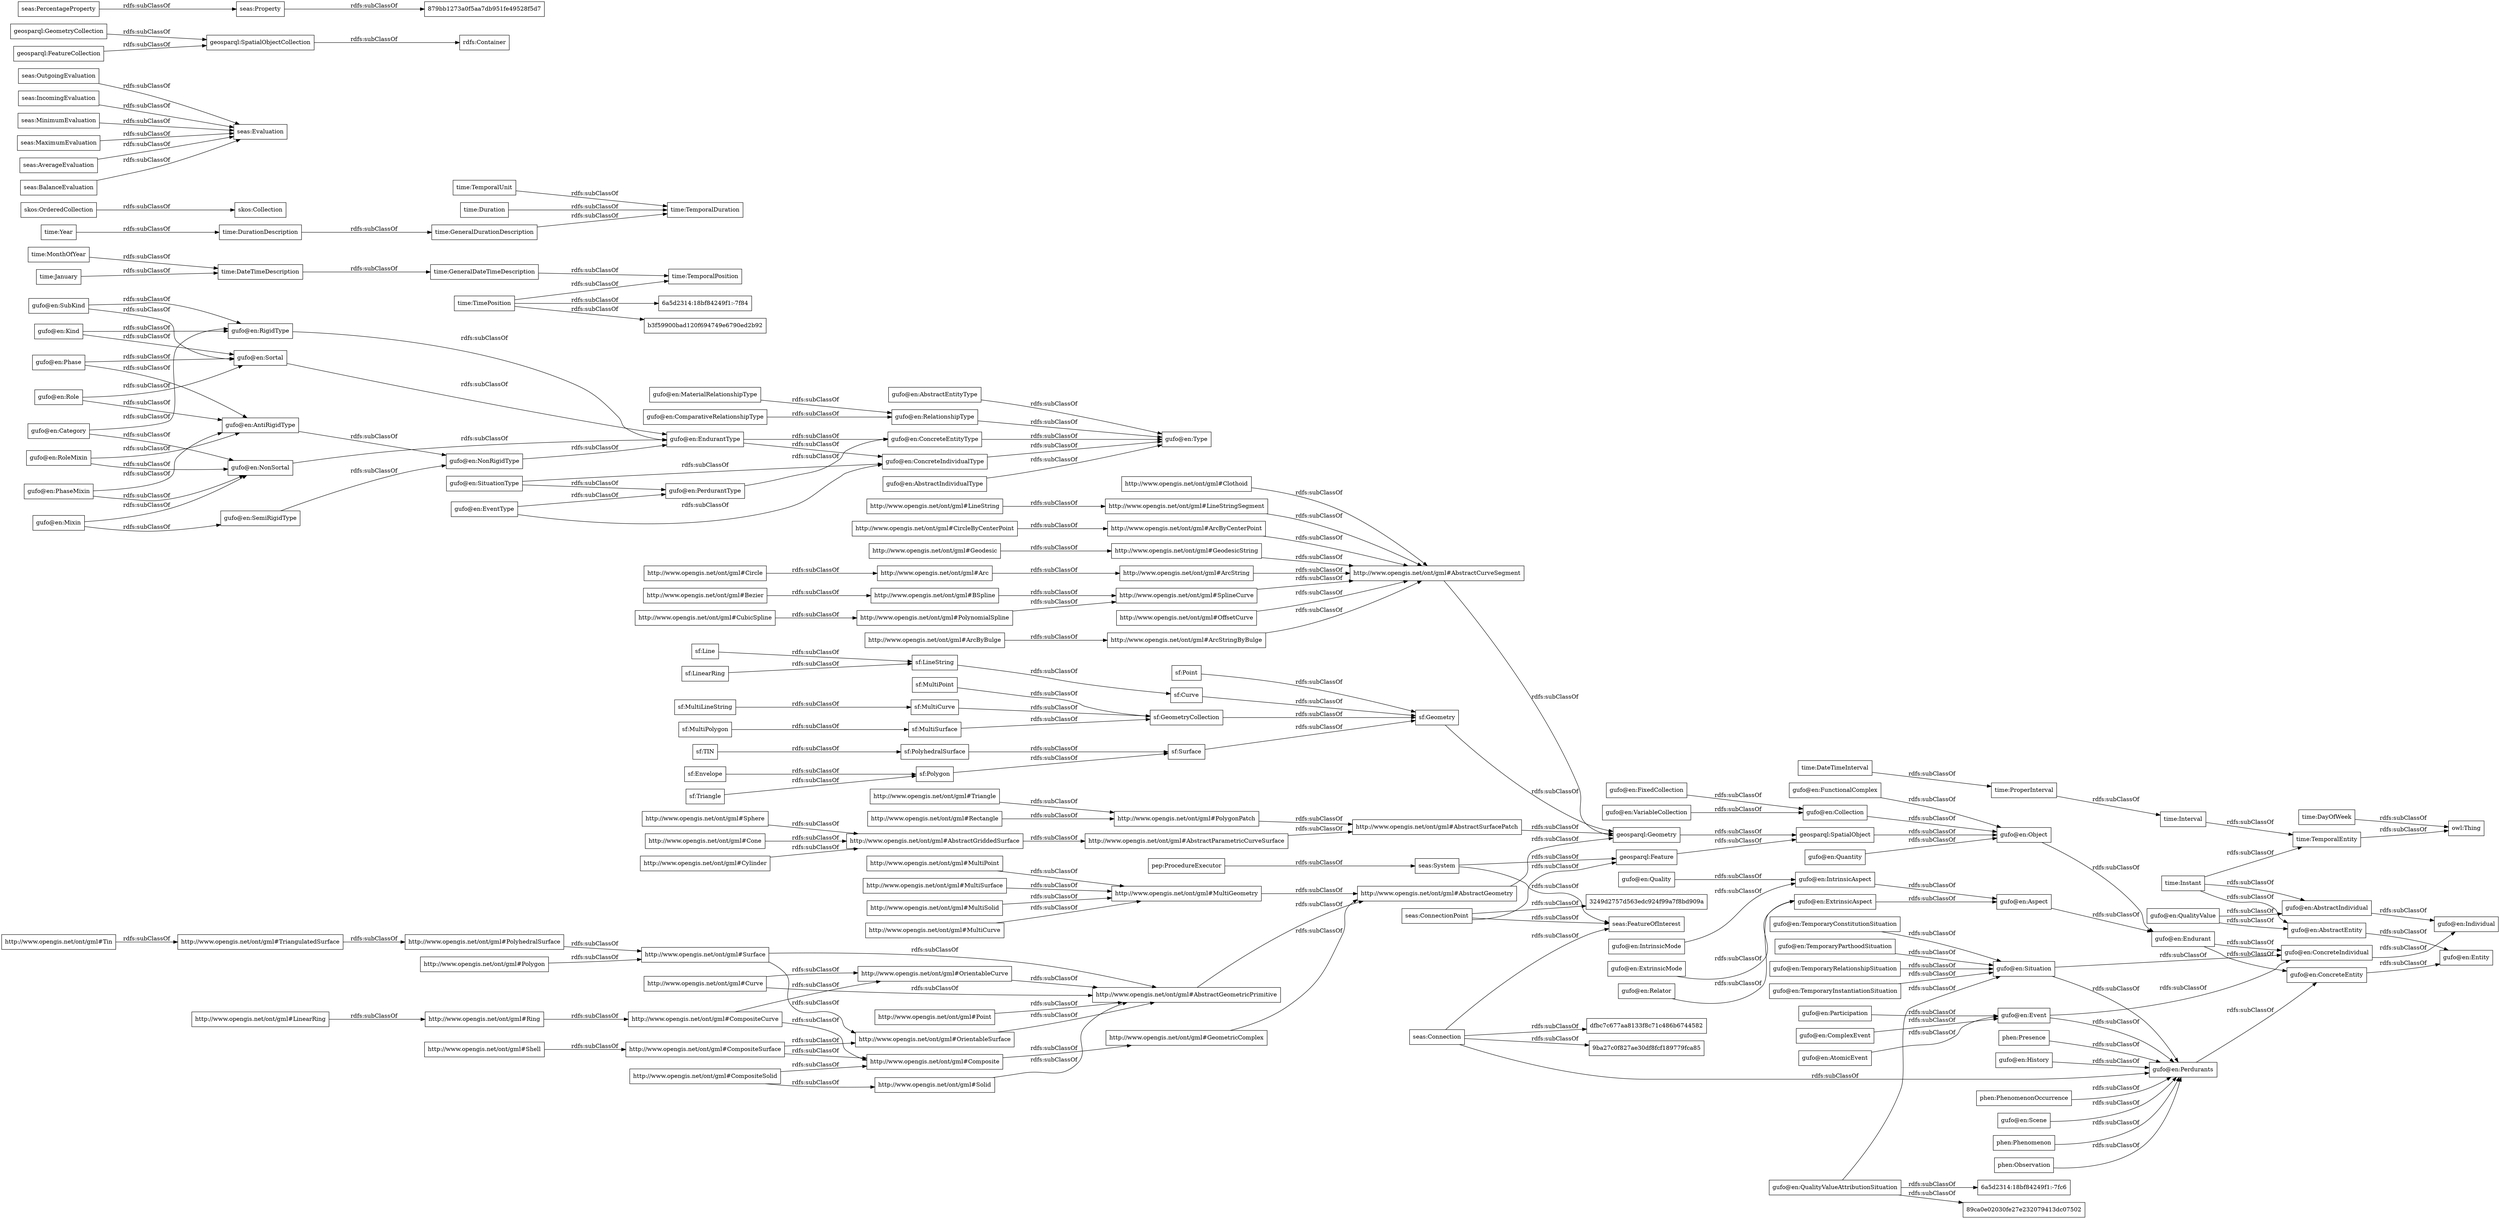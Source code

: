 digraph ar2dtool_diagram { 
rankdir=LR;
size="1000"
node [shape = rectangle, color="black"]; "time:DateTimeInterval" "http://www.opengis.net/ont/gml#MultiSurface" "gufo@en:Category" "gufo@en:History" "http://www.opengis.net/ont/gml#CompositeSurface" "http://www.opengis.net/ont/gml#Triangle" "http://www.opengis.net/ont/gml#MultiSolid" "gufo@en:Quality" "http://www.opengis.net/ont/gml#Cylinder" "time:MonthOfYear" "time:TimePosition" "time:GeneralDateTimeDescription" "gufo@en:Situation" "gufo@en:Sortal" "time:DayOfWeek" "http://www.opengis.net/ont/gml#Surface" "gufo@en:QualityValueAttributionSituation" "time:TemporalUnit" "time:ProperInterval" "http://www.opengis.net/ont/gml#TriangulatedSurface" "gufo@en:SubKind" "http://www.opengis.net/ont/gml#Composite" "gufo@en:Scene" "gufo@en:ComparativeRelationshipType" "http://www.opengis.net/ont/gml#CompositeCurve" "http://www.opengis.net/ont/gml#PolyhedralSurface" "http://www.opengis.net/ont/gml#ArcString" "gufo@en:TemporaryInstantiationSituation" "gufo@en:ConcreteEntity" "http://www.opengis.net/ont/gml#MultiGeometry" "time:Instant" "gufo@en:AbstractEntity" "http://www.opengis.net/ont/gml#Tin" "gufo@en:AtomicEvent" "phen:Phenomenon" "seas:Connection" "http://www.opengis.net/ont/gml#SplineCurve" "http://www.opengis.net/ont/gml#MultiCurve" "gufo@en:AbstractEntityType" "6a5d2314:18bf84249f1:-7fc6" "gufo@en:Type" "http://www.opengis.net/ont/gml#OffsetCurve" "http://www.opengis.net/ont/gml#Circle" "http://www.opengis.net/ont/gml#AbstractGriddedSurface" "gufo@en:TemporaryConstitutionSituation" "gufo@en:Phase" "gufo@en:QualityValue" "gufo@en:NonRigidType" "gufo@en:Quantity" "http://www.opengis.net/ont/gml#ArcStringByBulge" "gufo@en:Perdurants" "gufo@en:Kind" "http://www.opengis.net/ont/gml#Geodesic" "gufo@en:Endurant" "gufo@en:TemporaryParthoodSituation" "gufo@en:PhaseMixin" "6a5d2314:18bf84249f1:-7f84" "seas:System" "http://www.opengis.net/ont/gml#AbstractSurfacePatch" "gufo@en:RelationshipType" "gufo@en:NonSortal" "time:TemporalDuration" "seas:ConnectionPoint" "gufo@en:AntiRigidType" "gufo@en:SituationType" "gufo@en:PerdurantType" "gufo@en:Participation" "time:Duration" "gufo@en:RoleMixin" "http://www.opengis.net/ont/gml#Ring" "gufo@en:ExtrinsicMode" "http://www.opengis.net/ont/gml#PolygonPatch" "http://www.opengis.net/ont/gml#LineString" "http://www.opengis.net/ont/gml#AbstractGeometricPrimitive" "http://www.opengis.net/ont/gml#OrientableCurve" "http://www.opengis.net/ont/gml#Clothoid" "http://www.opengis.net/ont/gml#Curve" "http://www.opengis.net/ont/gml#Arc" "gufo@en:ConcreteEntityType" "http://www.opengis.net/ont/gml#Polygon" "gufo@en:IntrinsicMode" "http://www.opengis.net/ont/gml#Shell" "gufo@en:Role" "http://www.opengis.net/ont/gml#Sphere" "gufo@en:EventType" "time:GeneralDurationDescription" "gufo@en:FixedCollection" "http://www.opengis.net/ont/gml#AbstractParametricCurveSurface" "geosparql:SpatialObject" "gufo@en:ComplexEvent" "http://www.opengis.net/ont/gml#Cone" "gufo@en:ExtrinsicAspect" "skos:Collection" "gufo@en:RigidType" "http://www.opengis.net/ont/gml#GeometricComplex" "http://www.opengis.net/ont/gml#CubicSpline" "http://www.opengis.net/ont/gml#ArcByBulge" "gufo@en:FunctionalComplex" "time:DurationDescription" "time:TemporalEntity" "gufo@en:Entity" "http://www.opengis.net/ont/gml#PolynomialSpline" "gufo@en:Collection" "http://www.opengis.net/ont/gml#Solid" "gufo@en:VariableCollection" "gufo@en:Mixin" "time:DateTimeDescription" "gufo@en:MaterialRelationshipType" "http://www.opengis.net/ont/gml#LineStringSegment" "skos:OrderedCollection" "phen:Presence" "gufo@en:EndurantType" "geosparql:Geometry" "http://www.opengis.net/ont/gml#AbstractGeometry" "http://www.opengis.net/ont/gml#Rectangle" "gufo@en:IntrinsicAspect" "gufo@en:Object" "gufo@en:Aspect" "http://www.opengis.net/ont/gml#BSpline" "time:Year" "time:TemporalPosition" "http://www.opengis.net/ont/gml#Point" "geosparql:Feature" "http://www.opengis.net/ont/gml#CircleByCenterPoint" "gufo@en:Event" "http://www.opengis.net/ont/gml#Bezier" "http://www.opengis.net/ont/gml#LinearRing" "gufo@en:Relator" "http://www.opengis.net/ont/gml#ArcByCenterPoint" "http://www.opengis.net/ont/gml#MultiPoint" "http://www.opengis.net/ont/gml#OrientableSurface" "http://www.opengis.net/ont/gml#GeodesicString" "phen:PhenomenonOccurrence" "phen:Observation" "http://www.opengis.net/ont/gml#AbstractCurveSegment" "http://www.opengis.net/ont/gml#CompositeSolid" "time:Interval" "gufo@en:TemporaryRelationshipSituation" "gufo@en:SemiRigidType" "seas:OutgoingEvaluation" "seas:IncomingEvaluation" "sf:Geometry" "sf:MultiCurve" "sf:Line" "sf:PolyhedralSurface" "sf:Triangle" "sf:Point" "sf:TIN" "sf:MultiPolygon" "sf:Curve" "sf:MultiSurface" "sf:Envelope" "sf:MultiLineString" "sf:LinearRing" "sf:Polygon" "sf:MultiPoint" "sf:LineString" "sf:GeometryCollection" "sf:Surface" "gufo@en:ConcreteIndividualType" "gufo@en:AbstractIndividual" "gufo@en:Individual" "gufo@en:AbstractIndividualType" "89ca0e02030fe27e232079413dc07502" "gufo@en:ConcreteIndividual" "time:January" "b3f59900bad120f694749e6790ed2b92" "geosparql:SpatialObjectCollection" "geosparql:GeometryCollection" "geosparql:FeatureCollection" "seas:MinimumEvaluation" "seas:MaximumEvaluation" "seas:AverageEvaluation" "seas:Evaluation" "seas:PercentageProperty" "seas:Property" "seas:FeatureOfInterest" ; /*classes style*/
	"time:Year" -> "time:DurationDescription" [ label = "rdfs:subClassOf" ];
	"gufo@en:QualityValue" -> "gufo@en:AbstractEntity" [ label = "rdfs:subClassOf" ];
	"gufo@en:QualityValue" -> "gufo@en:AbstractIndividual" [ label = "rdfs:subClassOf" ];
	"time:Instant" -> "gufo@en:AbstractEntity" [ label = "rdfs:subClassOf" ];
	"time:Instant" -> "time:TemporalEntity" [ label = "rdfs:subClassOf" ];
	"time:Instant" -> "gufo@en:AbstractIndividual" [ label = "rdfs:subClassOf" ];
	"http://www.opengis.net/ont/gml#GeometricComplex" -> "http://www.opengis.net/ont/gml#AbstractGeometry" [ label = "rdfs:subClassOf" ];
	"sf:MultiPolygon" -> "sf:MultiSurface" [ label = "rdfs:subClassOf" ];
	"seas:AverageEvaluation" -> "seas:Evaluation" [ label = "rdfs:subClassOf" ];
	"sf:MultiPoint" -> "sf:GeometryCollection" [ label = "rdfs:subClassOf" ];
	"http://www.opengis.net/ont/gml#GeodesicString" -> "http://www.opengis.net/ont/gml#AbstractCurveSegment" [ label = "rdfs:subClassOf" ];
	"http://www.opengis.net/ont/gml#ArcStringByBulge" -> "http://www.opengis.net/ont/gml#AbstractCurveSegment" [ label = "rdfs:subClassOf" ];
	"http://www.opengis.net/ont/gml#Solid" -> "http://www.opengis.net/ont/gml#AbstractGeometricPrimitive" [ label = "rdfs:subClassOf" ];
	"gufo@en:Quality" -> "gufo@en:IntrinsicAspect" [ label = "rdfs:subClassOf" ];
	"sf:LineString" -> "sf:Curve" [ label = "rdfs:subClassOf" ];
	"seas:MaximumEvaluation" -> "seas:Evaluation" [ label = "rdfs:subClassOf" ];
	"geosparql:SpatialObject" -> "gufo@en:Object" [ label = "rdfs:subClassOf" ];
	"http://www.opengis.net/ont/gml#CompositeSurface" -> "http://www.opengis.net/ont/gml#OrientableSurface" [ label = "rdfs:subClassOf" ];
	"http://www.opengis.net/ont/gml#CompositeSurface" -> "http://www.opengis.net/ont/gml#Composite" [ label = "rdfs:subClassOf" ];
	"skos:OrderedCollection" -> "skos:Collection" [ label = "rdfs:subClassOf" ];
	"http://www.opengis.net/ont/gml#Tin" -> "http://www.opengis.net/ont/gml#TriangulatedSurface" [ label = "rdfs:subClassOf" ];
	"gufo@en:TemporaryInstantiationSituation" -> "gufo@en:Situation" [ label = "rdfs:subClassOf" ];
	"time:DayOfWeek" -> "owl:Thing" [ label = "rdfs:subClassOf" ];
	"http://www.opengis.net/ont/gml#Geodesic" -> "http://www.opengis.net/ont/gml#GeodesicString" [ label = "rdfs:subClassOf" ];
	"time:Interval" -> "time:TemporalEntity" [ label = "rdfs:subClassOf" ];
	"http://www.opengis.net/ont/gml#Point" -> "http://www.opengis.net/ont/gml#AbstractGeometricPrimitive" [ label = "rdfs:subClassOf" ];
	"sf:Curve" -> "sf:Geometry" [ label = "rdfs:subClassOf" ];
	"gufo@en:Scene" -> "gufo@en:Perdurants" [ label = "rdfs:subClassOf" ];
	"http://www.opengis.net/ont/gml#AbstractSurfacePatch" -> "geosparql:Geometry" [ label = "rdfs:subClassOf" ];
	"gufo@en:ComplexEvent" -> "gufo@en:Event" [ label = "rdfs:subClassOf" ];
	"phen:PhenomenonOccurrence" -> "gufo@en:Perdurants" [ label = "rdfs:subClassOf" ];
	"http://www.opengis.net/ont/gml#Polygon" -> "http://www.opengis.net/ont/gml#Surface" [ label = "rdfs:subClassOf" ];
	"http://www.opengis.net/ont/gml#BSpline" -> "http://www.opengis.net/ont/gml#SplineCurve" [ label = "rdfs:subClassOf" ];
	"sf:Surface" -> "sf:Geometry" [ label = "rdfs:subClassOf" ];
	"seas:Connection" -> "gufo@en:Perdurants" [ label = "rdfs:subClassOf" ];
	"seas:Connection" -> "dfbc7c677aa8133f8c71c486b6744582" [ label = "rdfs:subClassOf" ];
	"seas:Connection" -> "9ba27c0f827ae30df8fcf189779fca85" [ label = "rdfs:subClassOf" ];
	"seas:Connection" -> "seas:FeatureOfInterest" [ label = "rdfs:subClassOf" ];
	"http://www.opengis.net/ont/gml#Circle" -> "http://www.opengis.net/ont/gml#Arc" [ label = "rdfs:subClassOf" ];
	"gufo@en:QualityValueAttributionSituation" -> "gufo@en:Situation" [ label = "rdfs:subClassOf" ];
	"gufo@en:QualityValueAttributionSituation" -> "6a5d2314:18bf84249f1:-7fc6" [ label = "rdfs:subClassOf" ];
	"gufo@en:QualityValueAttributionSituation" -> "89ca0e02030fe27e232079413dc07502" [ label = "rdfs:subClassOf" ];
	"time:DateTimeInterval" -> "time:ProperInterval" [ label = "rdfs:subClassOf" ];
	"seas:Property" -> "879bb1273a0f5aa7db951fe49528f5d7" [ label = "rdfs:subClassOf" ];
	"http://www.opengis.net/ont/gml#MultiSurface" -> "http://www.opengis.net/ont/gml#MultiGeometry" [ label = "rdfs:subClassOf" ];
	"time:GeneralDateTimeDescription" -> "time:TemporalPosition" [ label = "rdfs:subClassOf" ];
	"sf:MultiCurve" -> "sf:GeometryCollection" [ label = "rdfs:subClassOf" ];
	"gufo@en:IntrinsicAspect" -> "gufo@en:Aspect" [ label = "rdfs:subClassOf" ];
	"http://www.opengis.net/ont/gml#CircleByCenterPoint" -> "http://www.opengis.net/ont/gml#ArcByCenterPoint" [ label = "rdfs:subClassOf" ];
	"http://www.opengis.net/ont/gml#AbstractGeometricPrimitive" -> "http://www.opengis.net/ont/gml#AbstractGeometry" [ label = "rdfs:subClassOf" ];
	"sf:PolyhedralSurface" -> "sf:Surface" [ label = "rdfs:subClassOf" ];
	"time:MonthOfYear" -> "time:DateTimeDescription" [ label = "rdfs:subClassOf" ];
	"sf:Envelope" -> "sf:Polygon" [ label = "rdfs:subClassOf" ];
	"http://www.opengis.net/ont/gml#MultiPoint" -> "http://www.opengis.net/ont/gml#MultiGeometry" [ label = "rdfs:subClassOf" ];
	"gufo@en:Relator" -> "gufo@en:ExtrinsicAspect" [ label = "rdfs:subClassOf" ];
	"gufo@en:EventType" -> "gufo@en:PerdurantType" [ label = "rdfs:subClassOf" ];
	"gufo@en:EventType" -> "gufo@en:ConcreteIndividualType" [ label = "rdfs:subClassOf" ];
	"http://www.opengis.net/ont/gml#PolygonPatch" -> "http://www.opengis.net/ont/gml#AbstractSurfacePatch" [ label = "rdfs:subClassOf" ];
	"gufo@en:Quantity" -> "gufo@en:Object" [ label = "rdfs:subClassOf" ];
	"gufo@en:TemporaryConstitutionSituation" -> "gufo@en:Situation" [ label = "rdfs:subClassOf" ];
	"http://www.opengis.net/ont/gml#Rectangle" -> "http://www.opengis.net/ont/gml#PolygonPatch" [ label = "rdfs:subClassOf" ];
	"gufo@en:AbstractEntity" -> "gufo@en:Entity" [ label = "rdfs:subClassOf" ];
	"time:DateTimeDescription" -> "time:GeneralDateTimeDescription" [ label = "rdfs:subClassOf" ];
	"time:ProperInterval" -> "time:Interval" [ label = "rdfs:subClassOf" ];
	"http://www.opengis.net/ont/gml#LineString" -> "http://www.opengis.net/ont/gml#LineStringSegment" [ label = "rdfs:subClassOf" ];
	"http://www.opengis.net/ont/gml#AbstractParametricCurveSurface" -> "http://www.opengis.net/ont/gml#AbstractSurfacePatch" [ label = "rdfs:subClassOf" ];
	"http://www.opengis.net/ont/gml#Sphere" -> "http://www.opengis.net/ont/gml#AbstractGriddedSurface" [ label = "rdfs:subClassOf" ];
	"http://www.opengis.net/ont/gml#PolynomialSpline" -> "http://www.opengis.net/ont/gml#SplineCurve" [ label = "rdfs:subClassOf" ];
	"gufo@en:ComparativeRelationshipType" -> "gufo@en:RelationshipType" [ label = "rdfs:subClassOf" ];
	"gufo@en:NonSortal" -> "gufo@en:EndurantType" [ label = "rdfs:subClassOf" ];
	"gufo@en:Phase" -> "gufo@en:Sortal" [ label = "rdfs:subClassOf" ];
	"gufo@en:Phase" -> "gufo@en:AntiRigidType" [ label = "rdfs:subClassOf" ];
	"http://www.opengis.net/ont/gml#AbstractGriddedSurface" -> "http://www.opengis.net/ont/gml#AbstractParametricCurveSurface" [ label = "rdfs:subClassOf" ];
	"gufo@en:PerdurantType" -> "gufo@en:ConcreteEntityType" [ label = "rdfs:subClassOf" ];
	"seas:ConnectionPoint" -> "geosparql:Feature" [ label = "rdfs:subClassOf" ];
	"seas:ConnectionPoint" -> "3249d2757d563edc924f99a7f8bd909a" [ label = "rdfs:subClassOf" ];
	"seas:ConnectionPoint" -> "seas:FeatureOfInterest" [ label = "rdfs:subClassOf" ];
	"http://www.opengis.net/ont/gml#AbstractGeometry" -> "geosparql:Geometry" [ label = "rdfs:subClassOf" ];
	"gufo@en:FunctionalComplex" -> "gufo@en:Object" [ label = "rdfs:subClassOf" ];
	"gufo@en:AtomicEvent" -> "gufo@en:Event" [ label = "rdfs:subClassOf" ];
	"http://www.opengis.net/ont/gml#Clothoid" -> "http://www.opengis.net/ont/gml#AbstractCurveSegment" [ label = "rdfs:subClassOf" ];
	"http://www.opengis.net/ont/gml#Ring" -> "http://www.opengis.net/ont/gml#CompositeCurve" [ label = "rdfs:subClassOf" ];
	"gufo@en:Endurant" -> "gufo@en:ConcreteEntity" [ label = "rdfs:subClassOf" ];
	"gufo@en:Endurant" -> "gufo@en:ConcreteIndividual" [ label = "rdfs:subClassOf" ];
	"http://www.opengis.net/ont/gml#Cylinder" -> "http://www.opengis.net/ont/gml#AbstractGriddedSurface" [ label = "rdfs:subClassOf" ];
	"gufo@en:Collection" -> "gufo@en:Object" [ label = "rdfs:subClassOf" ];
	"gufo@en:History" -> "gufo@en:Perdurants" [ label = "rdfs:subClassOf" ];
	"gufo@en:Event" -> "gufo@en:Perdurants" [ label = "rdfs:subClassOf" ];
	"gufo@en:Event" -> "gufo@en:ConcreteIndividual" [ label = "rdfs:subClassOf" ];
	"http://www.opengis.net/ont/gml#MultiGeometry" -> "http://www.opengis.net/ont/gml#AbstractGeometry" [ label = "rdfs:subClassOf" ];
	"http://www.opengis.net/ont/gml#PolyhedralSurface" -> "http://www.opengis.net/ont/gml#Surface" [ label = "rdfs:subClassOf" ];
	"gufo@en:Aspect" -> "gufo@en:Endurant" [ label = "rdfs:subClassOf" ];
	"http://www.opengis.net/ont/gml#LineStringSegment" -> "http://www.opengis.net/ont/gml#AbstractCurveSegment" [ label = "rdfs:subClassOf" ];
	"time:GeneralDurationDescription" -> "time:TemporalDuration" [ label = "rdfs:subClassOf" ];
	"pep:ProcedureExecutor" -> "seas:System" [ label = "rdfs:subClassOf" ];
	"gufo@en:EndurantType" -> "gufo@en:ConcreteEntityType" [ label = "rdfs:subClassOf" ];
	"gufo@en:EndurantType" -> "gufo@en:ConcreteIndividualType" [ label = "rdfs:subClassOf" ];
	"gufo@en:SituationType" -> "gufo@en:PerdurantType" [ label = "rdfs:subClassOf" ];
	"gufo@en:SituationType" -> "gufo@en:ConcreteIndividualType" [ label = "rdfs:subClassOf" ];
	"http://www.opengis.net/ont/gml#MultiCurve" -> "http://www.opengis.net/ont/gml#MultiGeometry" [ label = "rdfs:subClassOf" ];
	"gufo@en:AbstractIndividualType" -> "gufo@en:Type" [ label = "rdfs:subClassOf" ];
	"http://www.opengis.net/ont/gml#SplineCurve" -> "http://www.opengis.net/ont/gml#AbstractCurveSegment" [ label = "rdfs:subClassOf" ];
	"http://www.opengis.net/ont/gml#Cone" -> "http://www.opengis.net/ont/gml#AbstractGriddedSurface" [ label = "rdfs:subClassOf" ];
	"http://www.opengis.net/ont/gml#OrientableSurface" -> "http://www.opengis.net/ont/gml#AbstractGeometricPrimitive" [ label = "rdfs:subClassOf" ];
	"phen:Observation" -> "gufo@en:Perdurants" [ label = "rdfs:subClassOf" ];
	"seas:BalanceEvaluation" -> "seas:Evaluation" [ label = "rdfs:subClassOf" ];
	"gufo@en:NonRigidType" -> "gufo@en:EndurantType" [ label = "rdfs:subClassOf" ];
	"time:TemporalUnit" -> "time:TemporalDuration" [ label = "rdfs:subClassOf" ];
	"gufo@en:Situation" -> "gufo@en:Perdurants" [ label = "rdfs:subClassOf" ];
	"gufo@en:Situation" -> "gufo@en:ConcreteIndividual" [ label = "rdfs:subClassOf" ];
	"sf:MultiLineString" -> "sf:MultiCurve" [ label = "rdfs:subClassOf" ];
	"gufo@en:SemiRigidType" -> "gufo@en:NonRigidType" [ label = "rdfs:subClassOf" ];
	"sf:Polygon" -> "sf:Surface" [ label = "rdfs:subClassOf" ];
	"time:DurationDescription" -> "time:GeneralDurationDescription" [ label = "rdfs:subClassOf" ];
	"gufo@en:Category" -> "gufo@en:RigidType" [ label = "rdfs:subClassOf" ];
	"gufo@en:Category" -> "gufo@en:NonSortal" [ label = "rdfs:subClassOf" ];
	"gufo@en:RoleMixin" -> "gufo@en:NonSortal" [ label = "rdfs:subClassOf" ];
	"gufo@en:RoleMixin" -> "gufo@en:AntiRigidType" [ label = "rdfs:subClassOf" ];
	"gufo@en:MaterialRelationshipType" -> "gufo@en:RelationshipType" [ label = "rdfs:subClassOf" ];
	"phen:Presence" -> "gufo@en:Perdurants" [ label = "rdfs:subClassOf" ];
	"gufo@en:AbstractIndividual" -> "gufo@en:Individual" [ label = "rdfs:subClassOf" ];
	"sf:LinearRing" -> "sf:LineString" [ label = "rdfs:subClassOf" ];
	"time:January" -> "time:DateTimeDescription" [ label = "rdfs:subClassOf" ];
	"gufo@en:TemporaryParthoodSituation" -> "gufo@en:Situation" [ label = "rdfs:subClassOf" ];
	"sf:GeometryCollection" -> "sf:Geometry" [ label = "rdfs:subClassOf" ];
	"gufo@en:ConcreteEntity" -> "gufo@en:Entity" [ label = "rdfs:subClassOf" ];
	"gufo@en:Participation" -> "gufo@en:Event" [ label = "rdfs:subClassOf" ];
	"http://www.opengis.net/ont/gml#ArcByBulge" -> "http://www.opengis.net/ont/gml#ArcStringByBulge" [ label = "rdfs:subClassOf" ];
	"http://www.opengis.net/ont/gml#CompositeCurve" -> "http://www.opengis.net/ont/gml#OrientableCurve" [ label = "rdfs:subClassOf" ];
	"http://www.opengis.net/ont/gml#CompositeCurve" -> "http://www.opengis.net/ont/gml#Composite" [ label = "rdfs:subClassOf" ];
	"sf:MultiSurface" -> "sf:GeometryCollection" [ label = "rdfs:subClassOf" ];
	"gufo@en:AbstractEntityType" -> "gufo@en:Type" [ label = "rdfs:subClassOf" ];
	"http://www.opengis.net/ont/gml#MultiSolid" -> "http://www.opengis.net/ont/gml#MultiGeometry" [ label = "rdfs:subClassOf" ];
	"geosparql:FeatureCollection" -> "geosparql:SpatialObjectCollection" [ label = "rdfs:subClassOf" ];
	"gufo@en:ExtrinsicMode" -> "gufo@en:ExtrinsicAspect" [ label = "rdfs:subClassOf" ];
	"http://www.opengis.net/ont/gml#Bezier" -> "http://www.opengis.net/ont/gml#BSpline" [ label = "rdfs:subClassOf" ];
	"gufo@en:Role" -> "gufo@en:Sortal" [ label = "rdfs:subClassOf" ];
	"gufo@en:Role" -> "gufo@en:AntiRigidType" [ label = "rdfs:subClassOf" ];
	"time:Duration" -> "time:TemporalDuration" [ label = "rdfs:subClassOf" ];
	"http://www.opengis.net/ont/gml#Composite" -> "http://www.opengis.net/ont/gml#GeometricComplex" [ label = "rdfs:subClassOf" ];
	"http://www.opengis.net/ont/gml#ArcByCenterPoint" -> "http://www.opengis.net/ont/gml#AbstractCurveSegment" [ label = "rdfs:subClassOf" ];
	"geosparql:SpatialObjectCollection" -> "rdfs:Container" [ label = "rdfs:subClassOf" ];
	"gufo@en:ConcreteIndividualType" -> "gufo@en:Type" [ label = "rdfs:subClassOf" ];
	"time:TemporalEntity" -> "owl:Thing" [ label = "rdfs:subClassOf" ];
	"http://www.opengis.net/ont/gml#Arc" -> "http://www.opengis.net/ont/gml#ArcString" [ label = "rdfs:subClassOf" ];
	"gufo@en:RelationshipType" -> "gufo@en:Type" [ label = "rdfs:subClassOf" ];
	"phen:Phenomenon" -> "gufo@en:Perdurants" [ label = "rdfs:subClassOf" ];
	"gufo@en:Kind" -> "gufo@en:Sortal" [ label = "rdfs:subClassOf" ];
	"gufo@en:Kind" -> "gufo@en:RigidType" [ label = "rdfs:subClassOf" ];
	"http://www.opengis.net/ont/gml#ArcString" -> "http://www.opengis.net/ont/gml#AbstractCurveSegment" [ label = "rdfs:subClassOf" ];
	"http://www.opengis.net/ont/gml#Shell" -> "http://www.opengis.net/ont/gml#CompositeSurface" [ label = "rdfs:subClassOf" ];
	"sf:Line" -> "sf:LineString" [ label = "rdfs:subClassOf" ];
	"sf:TIN" -> "sf:PolyhedralSurface" [ label = "rdfs:subClassOf" ];
	"sf:Geometry" -> "geosparql:Geometry" [ label = "rdfs:subClassOf" ];
	"http://www.opengis.net/ont/gml#Surface" -> "http://www.opengis.net/ont/gml#OrientableSurface" [ label = "rdfs:subClassOf" ];
	"http://www.opengis.net/ont/gml#Surface" -> "http://www.opengis.net/ont/gml#AbstractGeometricPrimitive" [ label = "rdfs:subClassOf" ];
	"gufo@en:ConcreteIndividual" -> "gufo@en:Individual" [ label = "rdfs:subClassOf" ];
	"geosparql:GeometryCollection" -> "geosparql:SpatialObjectCollection" [ label = "rdfs:subClassOf" ];
	"http://www.opengis.net/ont/gml#CompositeSolid" -> "http://www.opengis.net/ont/gml#Solid" [ label = "rdfs:subClassOf" ];
	"http://www.opengis.net/ont/gml#CompositeSolid" -> "http://www.opengis.net/ont/gml#Composite" [ label = "rdfs:subClassOf" ];
	"http://www.opengis.net/ont/gml#LinearRing" -> "http://www.opengis.net/ont/gml#Ring" [ label = "rdfs:subClassOf" ];
	"gufo@en:SubKind" -> "gufo@en:Sortal" [ label = "rdfs:subClassOf" ];
	"gufo@en:SubKind" -> "gufo@en:RigidType" [ label = "rdfs:subClassOf" ];
	"gufo@en:Perdurants" -> "gufo@en:ConcreteEntity" [ label = "rdfs:subClassOf" ];
	"gufo@en:Mixin" -> "gufo@en:SemiRigidType" [ label = "rdfs:subClassOf" ];
	"gufo@en:Mixin" -> "gufo@en:NonSortal" [ label = "rdfs:subClassOf" ];
	"http://www.opengis.net/ont/gml#Triangle" -> "http://www.opengis.net/ont/gml#PolygonPatch" [ label = "rdfs:subClassOf" ];
	"http://www.opengis.net/ont/gml#OffsetCurve" -> "http://www.opengis.net/ont/gml#AbstractCurveSegment" [ label = "rdfs:subClassOf" ];
	"http://www.opengis.net/ont/gml#Curve" -> "http://www.opengis.net/ont/gml#OrientableCurve" [ label = "rdfs:subClassOf" ];
	"http://www.opengis.net/ont/gml#Curve" -> "http://www.opengis.net/ont/gml#AbstractGeometricPrimitive" [ label = "rdfs:subClassOf" ];
	"seas:MinimumEvaluation" -> "seas:Evaluation" [ label = "rdfs:subClassOf" ];
	"gufo@en:ConcreteEntityType" -> "gufo@en:Type" [ label = "rdfs:subClassOf" ];
	"gufo@en:RigidType" -> "gufo@en:EndurantType" [ label = "rdfs:subClassOf" ];
	"time:TimePosition" -> "6a5d2314:18bf84249f1:-7f84" [ label = "rdfs:subClassOf" ];
	"time:TimePosition" -> "time:TemporalPosition" [ label = "rdfs:subClassOf" ];
	"time:TimePosition" -> "b3f59900bad120f694749e6790ed2b92" [ label = "rdfs:subClassOf" ];
	"http://www.opengis.net/ont/gml#CubicSpline" -> "http://www.opengis.net/ont/gml#PolynomialSpline" [ label = "rdfs:subClassOf" ];
	"gufo@en:Object" -> "gufo@en:Endurant" [ label = "rdfs:subClassOf" ];
	"geosparql:Feature" -> "geosparql:SpatialObject" [ label = "rdfs:subClassOf" ];
	"gufo@en:Sortal" -> "gufo@en:EndurantType" [ label = "rdfs:subClassOf" ];
	"gufo@en:IntrinsicMode" -> "gufo@en:IntrinsicAspect" [ label = "rdfs:subClassOf" ];
	"sf:Triangle" -> "sf:Polygon" [ label = "rdfs:subClassOf" ];
	"seas:System" -> "geosparql:Feature" [ label = "rdfs:subClassOf" ];
	"seas:System" -> "seas:FeatureOfInterest" [ label = "rdfs:subClassOf" ];
	"sf:Point" -> "sf:Geometry" [ label = "rdfs:subClassOf" ];
	"gufo@en:VariableCollection" -> "gufo@en:Collection" [ label = "rdfs:subClassOf" ];
	"gufo@en:AntiRigidType" -> "gufo@en:NonRigidType" [ label = "rdfs:subClassOf" ];
	"seas:IncomingEvaluation" -> "seas:Evaluation" [ label = "rdfs:subClassOf" ];
	"gufo@en:FixedCollection" -> "gufo@en:Collection" [ label = "rdfs:subClassOf" ];
	"seas:PercentageProperty" -> "seas:Property" [ label = "rdfs:subClassOf" ];
	"http://www.opengis.net/ont/gml#AbstractCurveSegment" -> "geosparql:Geometry" [ label = "rdfs:subClassOf" ];
	"gufo@en:ExtrinsicAspect" -> "gufo@en:Aspect" [ label = "rdfs:subClassOf" ];
	"seas:OutgoingEvaluation" -> "seas:Evaluation" [ label = "rdfs:subClassOf" ];
	"http://www.opengis.net/ont/gml#OrientableCurve" -> "http://www.opengis.net/ont/gml#AbstractGeometricPrimitive" [ label = "rdfs:subClassOf" ];
	"http://www.opengis.net/ont/gml#TriangulatedSurface" -> "http://www.opengis.net/ont/gml#PolyhedralSurface" [ label = "rdfs:subClassOf" ];
	"gufo@en:TemporaryRelationshipSituation" -> "gufo@en:Situation" [ label = "rdfs:subClassOf" ];
	"geosparql:Geometry" -> "geosparql:SpatialObject" [ label = "rdfs:subClassOf" ];
	"gufo@en:PhaseMixin" -> "gufo@en:NonSortal" [ label = "rdfs:subClassOf" ];
	"gufo@en:PhaseMixin" -> "gufo@en:AntiRigidType" [ label = "rdfs:subClassOf" ];

}
